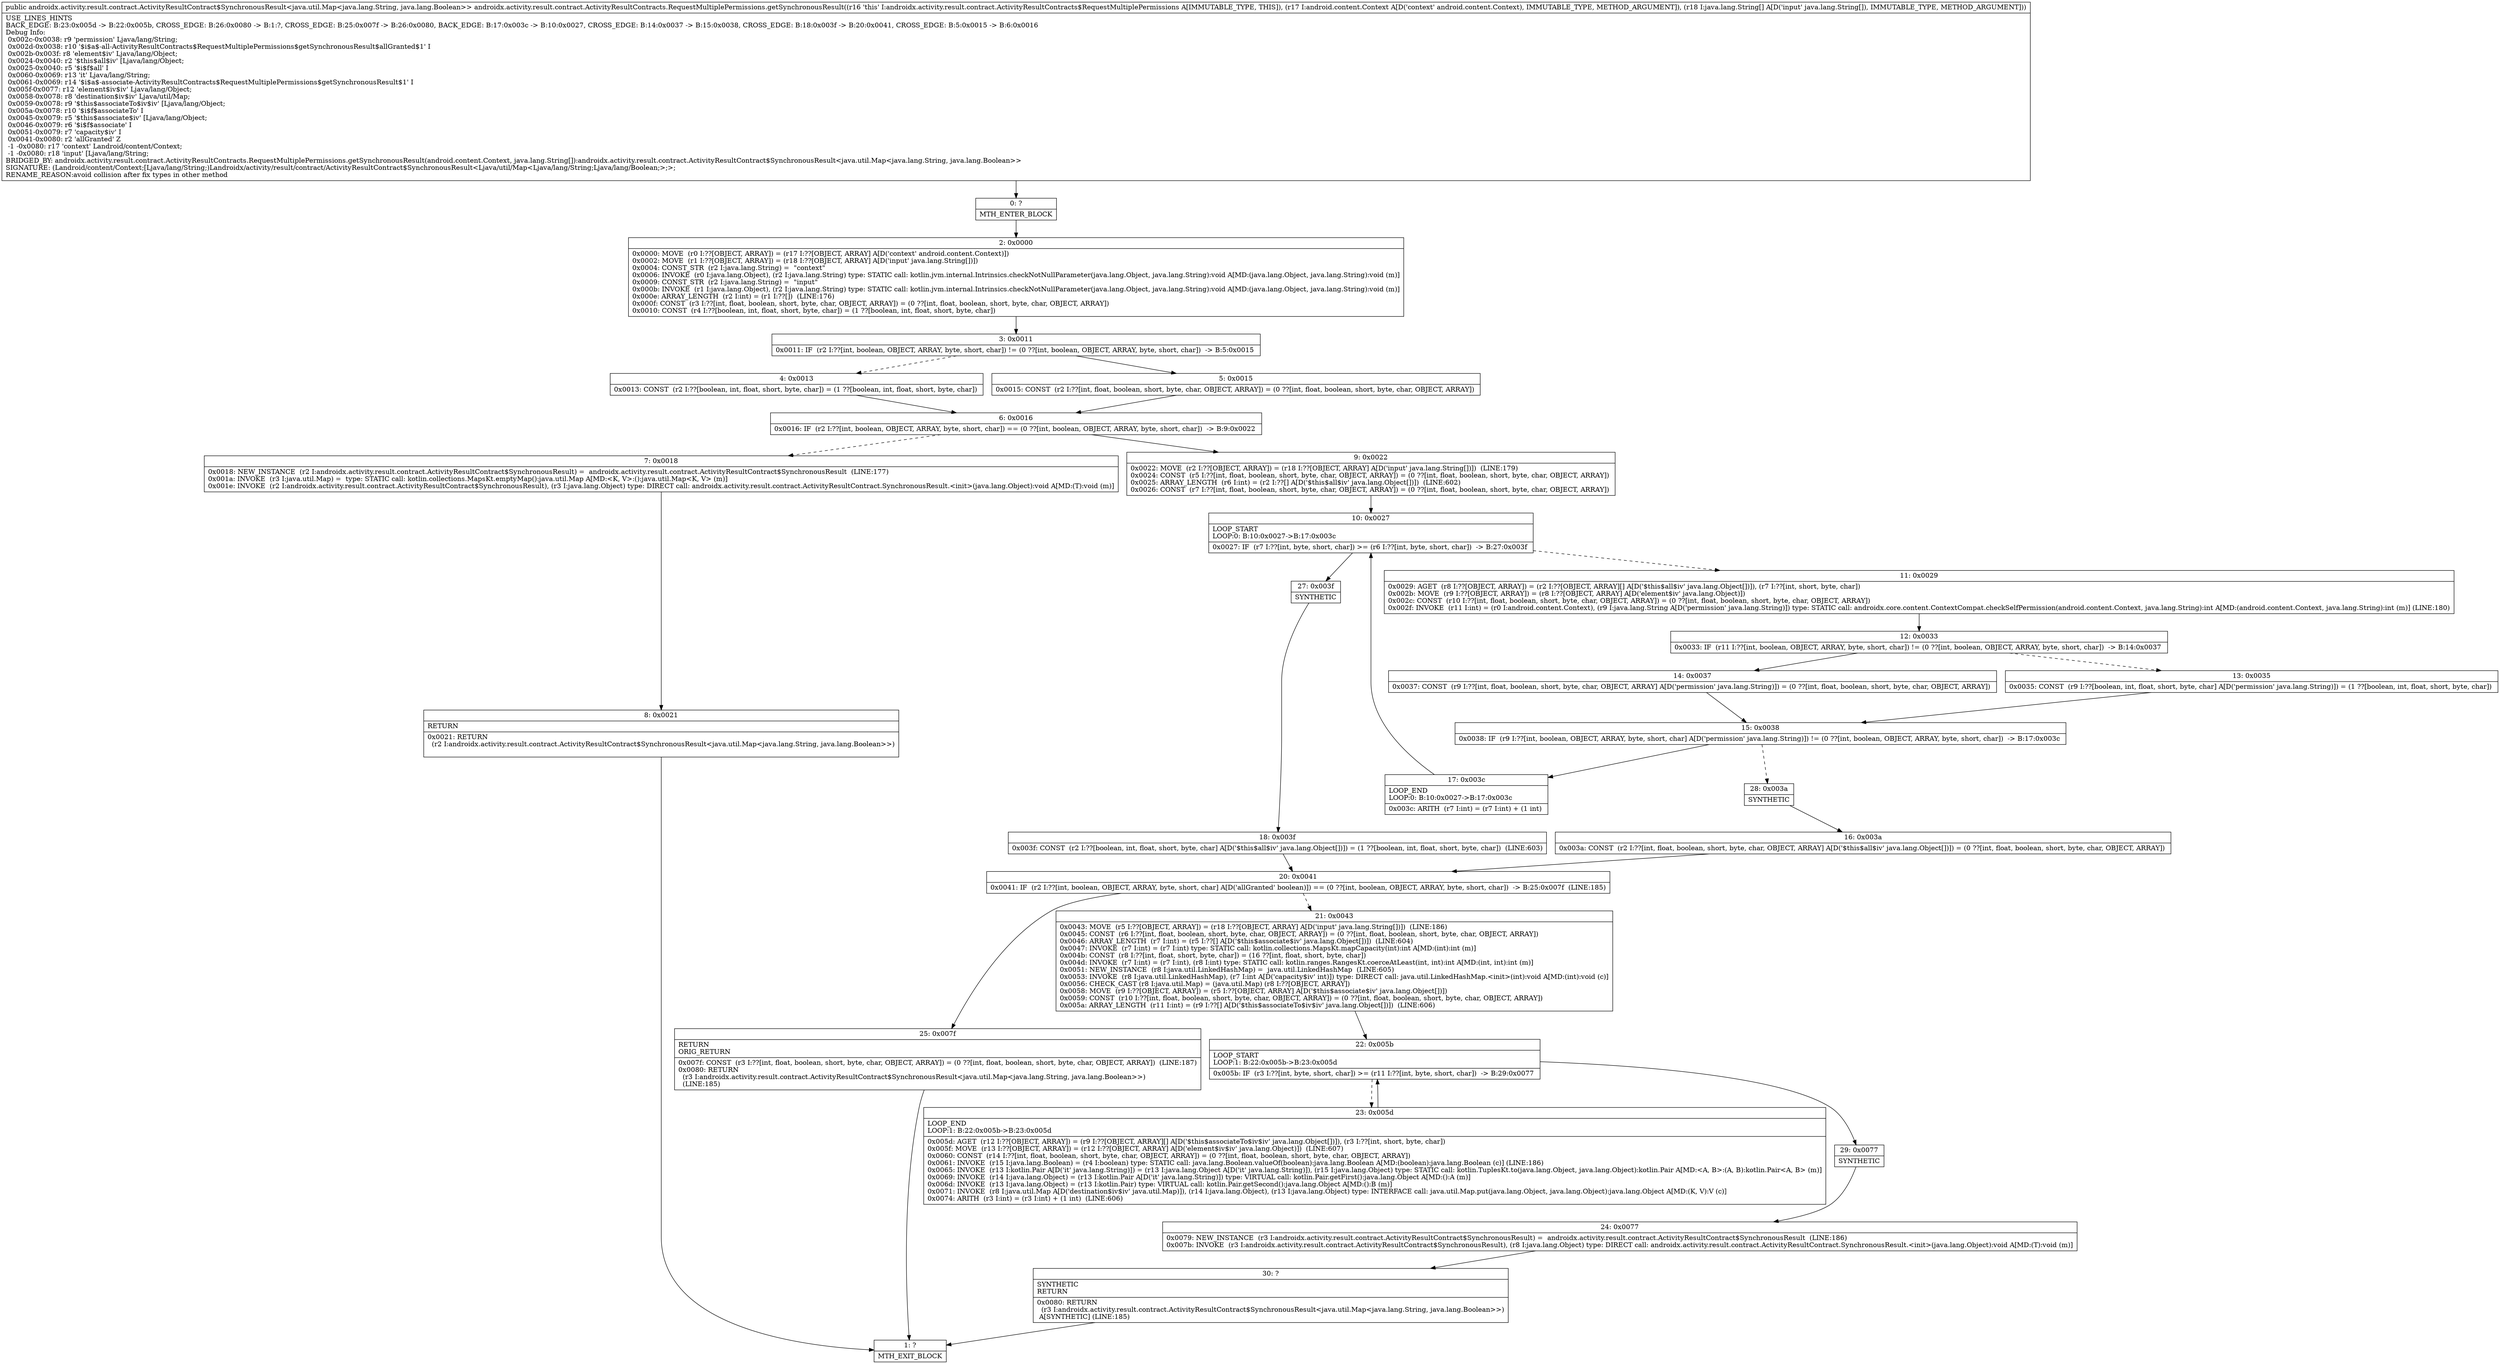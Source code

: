 digraph "CFG forandroidx.activity.result.contract.ActivityResultContracts.RequestMultiplePermissions.getSynchronousResult(Landroid\/content\/Context;[Ljava\/lang\/String;)Landroidx\/activity\/result\/contract\/ActivityResultContract$SynchronousResult;" {
Node_0 [shape=record,label="{0\:\ ?|MTH_ENTER_BLOCK\l}"];
Node_2 [shape=record,label="{2\:\ 0x0000|0x0000: MOVE  (r0 I:??[OBJECT, ARRAY]) = (r17 I:??[OBJECT, ARRAY] A[D('context' android.content.Context)]) \l0x0002: MOVE  (r1 I:??[OBJECT, ARRAY]) = (r18 I:??[OBJECT, ARRAY] A[D('input' java.lang.String[])]) \l0x0004: CONST_STR  (r2 I:java.lang.String) =  \"context\" \l0x0006: INVOKE  (r0 I:java.lang.Object), (r2 I:java.lang.String) type: STATIC call: kotlin.jvm.internal.Intrinsics.checkNotNullParameter(java.lang.Object, java.lang.String):void A[MD:(java.lang.Object, java.lang.String):void (m)]\l0x0009: CONST_STR  (r2 I:java.lang.String) =  \"input\" \l0x000b: INVOKE  (r1 I:java.lang.Object), (r2 I:java.lang.String) type: STATIC call: kotlin.jvm.internal.Intrinsics.checkNotNullParameter(java.lang.Object, java.lang.String):void A[MD:(java.lang.Object, java.lang.String):void (m)]\l0x000e: ARRAY_LENGTH  (r2 I:int) = (r1 I:??[])  (LINE:176)\l0x000f: CONST  (r3 I:??[int, float, boolean, short, byte, char, OBJECT, ARRAY]) = (0 ??[int, float, boolean, short, byte, char, OBJECT, ARRAY]) \l0x0010: CONST  (r4 I:??[boolean, int, float, short, byte, char]) = (1 ??[boolean, int, float, short, byte, char]) \l}"];
Node_3 [shape=record,label="{3\:\ 0x0011|0x0011: IF  (r2 I:??[int, boolean, OBJECT, ARRAY, byte, short, char]) != (0 ??[int, boolean, OBJECT, ARRAY, byte, short, char])  \-\> B:5:0x0015 \l}"];
Node_4 [shape=record,label="{4\:\ 0x0013|0x0013: CONST  (r2 I:??[boolean, int, float, short, byte, char]) = (1 ??[boolean, int, float, short, byte, char]) \l}"];
Node_6 [shape=record,label="{6\:\ 0x0016|0x0016: IF  (r2 I:??[int, boolean, OBJECT, ARRAY, byte, short, char]) == (0 ??[int, boolean, OBJECT, ARRAY, byte, short, char])  \-\> B:9:0x0022 \l}"];
Node_7 [shape=record,label="{7\:\ 0x0018|0x0018: NEW_INSTANCE  (r2 I:androidx.activity.result.contract.ActivityResultContract$SynchronousResult) =  androidx.activity.result.contract.ActivityResultContract$SynchronousResult  (LINE:177)\l0x001a: INVOKE  (r3 I:java.util.Map) =  type: STATIC call: kotlin.collections.MapsKt.emptyMap():java.util.Map A[MD:\<K, V\>:():java.util.Map\<K, V\> (m)]\l0x001e: INVOKE  (r2 I:androidx.activity.result.contract.ActivityResultContract$SynchronousResult), (r3 I:java.lang.Object) type: DIRECT call: androidx.activity.result.contract.ActivityResultContract.SynchronousResult.\<init\>(java.lang.Object):void A[MD:(T):void (m)]\l}"];
Node_8 [shape=record,label="{8\:\ 0x0021|RETURN\l|0x0021: RETURN  \l  (r2 I:androidx.activity.result.contract.ActivityResultContract$SynchronousResult\<java.util.Map\<java.lang.String, java.lang.Boolean\>\>)\l \l}"];
Node_1 [shape=record,label="{1\:\ ?|MTH_EXIT_BLOCK\l}"];
Node_9 [shape=record,label="{9\:\ 0x0022|0x0022: MOVE  (r2 I:??[OBJECT, ARRAY]) = (r18 I:??[OBJECT, ARRAY] A[D('input' java.lang.String[])])  (LINE:179)\l0x0024: CONST  (r5 I:??[int, float, boolean, short, byte, char, OBJECT, ARRAY]) = (0 ??[int, float, boolean, short, byte, char, OBJECT, ARRAY]) \l0x0025: ARRAY_LENGTH  (r6 I:int) = (r2 I:??[] A[D('$this$all$iv' java.lang.Object[])])  (LINE:602)\l0x0026: CONST  (r7 I:??[int, float, boolean, short, byte, char, OBJECT, ARRAY]) = (0 ??[int, float, boolean, short, byte, char, OBJECT, ARRAY]) \l}"];
Node_10 [shape=record,label="{10\:\ 0x0027|LOOP_START\lLOOP:0: B:10:0x0027\-\>B:17:0x003c\l|0x0027: IF  (r7 I:??[int, byte, short, char]) \>= (r6 I:??[int, byte, short, char])  \-\> B:27:0x003f \l}"];
Node_11 [shape=record,label="{11\:\ 0x0029|0x0029: AGET  (r8 I:??[OBJECT, ARRAY]) = (r2 I:??[OBJECT, ARRAY][] A[D('$this$all$iv' java.lang.Object[])]), (r7 I:??[int, short, byte, char]) \l0x002b: MOVE  (r9 I:??[OBJECT, ARRAY]) = (r8 I:??[OBJECT, ARRAY] A[D('element$iv' java.lang.Object)]) \l0x002c: CONST  (r10 I:??[int, float, boolean, short, byte, char, OBJECT, ARRAY]) = (0 ??[int, float, boolean, short, byte, char, OBJECT, ARRAY]) \l0x002f: INVOKE  (r11 I:int) = (r0 I:android.content.Context), (r9 I:java.lang.String A[D('permission' java.lang.String)]) type: STATIC call: androidx.core.content.ContextCompat.checkSelfPermission(android.content.Context, java.lang.String):int A[MD:(android.content.Context, java.lang.String):int (m)] (LINE:180)\l}"];
Node_12 [shape=record,label="{12\:\ 0x0033|0x0033: IF  (r11 I:??[int, boolean, OBJECT, ARRAY, byte, short, char]) != (0 ??[int, boolean, OBJECT, ARRAY, byte, short, char])  \-\> B:14:0x0037 \l}"];
Node_13 [shape=record,label="{13\:\ 0x0035|0x0035: CONST  (r9 I:??[boolean, int, float, short, byte, char] A[D('permission' java.lang.String)]) = (1 ??[boolean, int, float, short, byte, char]) \l}"];
Node_15 [shape=record,label="{15\:\ 0x0038|0x0038: IF  (r9 I:??[int, boolean, OBJECT, ARRAY, byte, short, char] A[D('permission' java.lang.String)]) != (0 ??[int, boolean, OBJECT, ARRAY, byte, short, char])  \-\> B:17:0x003c \l}"];
Node_17 [shape=record,label="{17\:\ 0x003c|LOOP_END\lLOOP:0: B:10:0x0027\-\>B:17:0x003c\l|0x003c: ARITH  (r7 I:int) = (r7 I:int) + (1 int) \l}"];
Node_28 [shape=record,label="{28\:\ 0x003a|SYNTHETIC\l}"];
Node_16 [shape=record,label="{16\:\ 0x003a|0x003a: CONST  (r2 I:??[int, float, boolean, short, byte, char, OBJECT, ARRAY] A[D('$this$all$iv' java.lang.Object[])]) = (0 ??[int, float, boolean, short, byte, char, OBJECT, ARRAY]) \l}"];
Node_20 [shape=record,label="{20\:\ 0x0041|0x0041: IF  (r2 I:??[int, boolean, OBJECT, ARRAY, byte, short, char] A[D('allGranted' boolean)]) == (0 ??[int, boolean, OBJECT, ARRAY, byte, short, char])  \-\> B:25:0x007f  (LINE:185)\l}"];
Node_21 [shape=record,label="{21\:\ 0x0043|0x0043: MOVE  (r5 I:??[OBJECT, ARRAY]) = (r18 I:??[OBJECT, ARRAY] A[D('input' java.lang.String[])])  (LINE:186)\l0x0045: CONST  (r6 I:??[int, float, boolean, short, byte, char, OBJECT, ARRAY]) = (0 ??[int, float, boolean, short, byte, char, OBJECT, ARRAY]) \l0x0046: ARRAY_LENGTH  (r7 I:int) = (r5 I:??[] A[D('$this$associate$iv' java.lang.Object[])])  (LINE:604)\l0x0047: INVOKE  (r7 I:int) = (r7 I:int) type: STATIC call: kotlin.collections.MapsKt.mapCapacity(int):int A[MD:(int):int (m)]\l0x004b: CONST  (r8 I:??[int, float, short, byte, char]) = (16 ??[int, float, short, byte, char]) \l0x004d: INVOKE  (r7 I:int) = (r7 I:int), (r8 I:int) type: STATIC call: kotlin.ranges.RangesKt.coerceAtLeast(int, int):int A[MD:(int, int):int (m)]\l0x0051: NEW_INSTANCE  (r8 I:java.util.LinkedHashMap) =  java.util.LinkedHashMap  (LINE:605)\l0x0053: INVOKE  (r8 I:java.util.LinkedHashMap), (r7 I:int A[D('capacity$iv' int)]) type: DIRECT call: java.util.LinkedHashMap.\<init\>(int):void A[MD:(int):void (c)]\l0x0056: CHECK_CAST (r8 I:java.util.Map) = (java.util.Map) (r8 I:??[OBJECT, ARRAY]) \l0x0058: MOVE  (r9 I:??[OBJECT, ARRAY]) = (r5 I:??[OBJECT, ARRAY] A[D('$this$associate$iv' java.lang.Object[])]) \l0x0059: CONST  (r10 I:??[int, float, boolean, short, byte, char, OBJECT, ARRAY]) = (0 ??[int, float, boolean, short, byte, char, OBJECT, ARRAY]) \l0x005a: ARRAY_LENGTH  (r11 I:int) = (r9 I:??[] A[D('$this$associateTo$iv$iv' java.lang.Object[])])  (LINE:606)\l}"];
Node_22 [shape=record,label="{22\:\ 0x005b|LOOP_START\lLOOP:1: B:22:0x005b\-\>B:23:0x005d\l|0x005b: IF  (r3 I:??[int, byte, short, char]) \>= (r11 I:??[int, byte, short, char])  \-\> B:29:0x0077 \l}"];
Node_23 [shape=record,label="{23\:\ 0x005d|LOOP_END\lLOOP:1: B:22:0x005b\-\>B:23:0x005d\l|0x005d: AGET  (r12 I:??[OBJECT, ARRAY]) = (r9 I:??[OBJECT, ARRAY][] A[D('$this$associateTo$iv$iv' java.lang.Object[])]), (r3 I:??[int, short, byte, char]) \l0x005f: MOVE  (r13 I:??[OBJECT, ARRAY]) = (r12 I:??[OBJECT, ARRAY] A[D('element$iv$iv' java.lang.Object)])  (LINE:607)\l0x0060: CONST  (r14 I:??[int, float, boolean, short, byte, char, OBJECT, ARRAY]) = (0 ??[int, float, boolean, short, byte, char, OBJECT, ARRAY]) \l0x0061: INVOKE  (r15 I:java.lang.Boolean) = (r4 I:boolean) type: STATIC call: java.lang.Boolean.valueOf(boolean):java.lang.Boolean A[MD:(boolean):java.lang.Boolean (c)] (LINE:186)\l0x0065: INVOKE  (r13 I:kotlin.Pair A[D('it' java.lang.String)]) = (r13 I:java.lang.Object A[D('it' java.lang.String)]), (r15 I:java.lang.Object) type: STATIC call: kotlin.TuplesKt.to(java.lang.Object, java.lang.Object):kotlin.Pair A[MD:\<A, B\>:(A, B):kotlin.Pair\<A, B\> (m)]\l0x0069: INVOKE  (r14 I:java.lang.Object) = (r13 I:kotlin.Pair A[D('it' java.lang.String)]) type: VIRTUAL call: kotlin.Pair.getFirst():java.lang.Object A[MD:():A (m)]\l0x006d: INVOKE  (r13 I:java.lang.Object) = (r13 I:kotlin.Pair) type: VIRTUAL call: kotlin.Pair.getSecond():java.lang.Object A[MD:():B (m)]\l0x0071: INVOKE  (r8 I:java.util.Map A[D('destination$iv$iv' java.util.Map)]), (r14 I:java.lang.Object), (r13 I:java.lang.Object) type: INTERFACE call: java.util.Map.put(java.lang.Object, java.lang.Object):java.lang.Object A[MD:(K, V):V (c)]\l0x0074: ARITH  (r3 I:int) = (r3 I:int) + (1 int)  (LINE:606)\l}"];
Node_29 [shape=record,label="{29\:\ 0x0077|SYNTHETIC\l}"];
Node_24 [shape=record,label="{24\:\ 0x0077|0x0079: NEW_INSTANCE  (r3 I:androidx.activity.result.contract.ActivityResultContract$SynchronousResult) =  androidx.activity.result.contract.ActivityResultContract$SynchronousResult  (LINE:186)\l0x007b: INVOKE  (r3 I:androidx.activity.result.contract.ActivityResultContract$SynchronousResult), (r8 I:java.lang.Object) type: DIRECT call: androidx.activity.result.contract.ActivityResultContract.SynchronousResult.\<init\>(java.lang.Object):void A[MD:(T):void (m)]\l}"];
Node_30 [shape=record,label="{30\:\ ?|SYNTHETIC\lRETURN\l|0x0080: RETURN  \l  (r3 I:androidx.activity.result.contract.ActivityResultContract$SynchronousResult\<java.util.Map\<java.lang.String, java.lang.Boolean\>\>)\l A[SYNTHETIC] (LINE:185)\l}"];
Node_25 [shape=record,label="{25\:\ 0x007f|RETURN\lORIG_RETURN\l|0x007f: CONST  (r3 I:??[int, float, boolean, short, byte, char, OBJECT, ARRAY]) = (0 ??[int, float, boolean, short, byte, char, OBJECT, ARRAY])  (LINE:187)\l0x0080: RETURN  \l  (r3 I:androidx.activity.result.contract.ActivityResultContract$SynchronousResult\<java.util.Map\<java.lang.String, java.lang.Boolean\>\>)\l  (LINE:185)\l}"];
Node_14 [shape=record,label="{14\:\ 0x0037|0x0037: CONST  (r9 I:??[int, float, boolean, short, byte, char, OBJECT, ARRAY] A[D('permission' java.lang.String)]) = (0 ??[int, float, boolean, short, byte, char, OBJECT, ARRAY]) \l}"];
Node_27 [shape=record,label="{27\:\ 0x003f|SYNTHETIC\l}"];
Node_18 [shape=record,label="{18\:\ 0x003f|0x003f: CONST  (r2 I:??[boolean, int, float, short, byte, char] A[D('$this$all$iv' java.lang.Object[])]) = (1 ??[boolean, int, float, short, byte, char])  (LINE:603)\l}"];
Node_5 [shape=record,label="{5\:\ 0x0015|0x0015: CONST  (r2 I:??[int, float, boolean, short, byte, char, OBJECT, ARRAY]) = (0 ??[int, float, boolean, short, byte, char, OBJECT, ARRAY]) \l}"];
MethodNode[shape=record,label="{public androidx.activity.result.contract.ActivityResultContract$SynchronousResult\<java.util.Map\<java.lang.String, java.lang.Boolean\>\> androidx.activity.result.contract.ActivityResultContracts.RequestMultiplePermissions.getSynchronousResult((r16 'this' I:androidx.activity.result.contract.ActivityResultContracts$RequestMultiplePermissions A[IMMUTABLE_TYPE, THIS]), (r17 I:android.content.Context A[D('context' android.content.Context), IMMUTABLE_TYPE, METHOD_ARGUMENT]), (r18 I:java.lang.String[] A[D('input' java.lang.String[]), IMMUTABLE_TYPE, METHOD_ARGUMENT]))  | USE_LINES_HINTS\lBACK_EDGE: B:23:0x005d \-\> B:22:0x005b, CROSS_EDGE: B:26:0x0080 \-\> B:1:?, CROSS_EDGE: B:25:0x007f \-\> B:26:0x0080, BACK_EDGE: B:17:0x003c \-\> B:10:0x0027, CROSS_EDGE: B:14:0x0037 \-\> B:15:0x0038, CROSS_EDGE: B:18:0x003f \-\> B:20:0x0041, CROSS_EDGE: B:5:0x0015 \-\> B:6:0x0016\lDebug Info:\l  0x002c\-0x0038: r9 'permission' Ljava\/lang\/String;\l  0x002d\-0x0038: r10 '$i$a$\-all\-ActivityResultContracts$RequestMultiplePermissions$getSynchronousResult$allGranted$1' I\l  0x002b\-0x003f: r8 'element$iv' Ljava\/lang\/Object;\l  0x0024\-0x0040: r2 '$this$all$iv' [Ljava\/lang\/Object;\l  0x0025\-0x0040: r5 '$i$f$all' I\l  0x0060\-0x0069: r13 'it' Ljava\/lang\/String;\l  0x0061\-0x0069: r14 '$i$a$\-associate\-ActivityResultContracts$RequestMultiplePermissions$getSynchronousResult$1' I\l  0x005f\-0x0077: r12 'element$iv$iv' Ljava\/lang\/Object;\l  0x0058\-0x0078: r8 'destination$iv$iv' Ljava\/util\/Map;\l  0x0059\-0x0078: r9 '$this$associateTo$iv$iv' [Ljava\/lang\/Object;\l  0x005a\-0x0078: r10 '$i$f$associateTo' I\l  0x0045\-0x0079: r5 '$this$associate$iv' [Ljava\/lang\/Object;\l  0x0046\-0x0079: r6 '$i$f$associate' I\l  0x0051\-0x0079: r7 'capacity$iv' I\l  0x0041\-0x0080: r2 'allGranted' Z\l  \-1 \-0x0080: r17 'context' Landroid\/content\/Context;\l  \-1 \-0x0080: r18 'input' [Ljava\/lang\/String;\lBRIDGED_BY: androidx.activity.result.contract.ActivityResultContracts.RequestMultiplePermissions.getSynchronousResult(android.content.Context, java.lang.String[]):androidx.activity.result.contract.ActivityResultContract$SynchronousResult\<java.util.Map\<java.lang.String, java.lang.Boolean\>\>\lSIGNATURE: (Landroid\/content\/Context;[Ljava\/lang\/String;)Landroidx\/activity\/result\/contract\/ActivityResultContract$SynchronousResult\<Ljava\/util\/Map\<Ljava\/lang\/String;Ljava\/lang\/Boolean;\>;\>;\lRENAME_REASON:avoid collision after fix types in other method\l}"];
MethodNode -> Node_0;Node_0 -> Node_2;
Node_2 -> Node_3;
Node_3 -> Node_4[style=dashed];
Node_3 -> Node_5;
Node_4 -> Node_6;
Node_6 -> Node_7[style=dashed];
Node_6 -> Node_9;
Node_7 -> Node_8;
Node_8 -> Node_1;
Node_9 -> Node_10;
Node_10 -> Node_11[style=dashed];
Node_10 -> Node_27;
Node_11 -> Node_12;
Node_12 -> Node_13[style=dashed];
Node_12 -> Node_14;
Node_13 -> Node_15;
Node_15 -> Node_17;
Node_15 -> Node_28[style=dashed];
Node_17 -> Node_10;
Node_28 -> Node_16;
Node_16 -> Node_20;
Node_20 -> Node_21[style=dashed];
Node_20 -> Node_25;
Node_21 -> Node_22;
Node_22 -> Node_23[style=dashed];
Node_22 -> Node_29;
Node_23 -> Node_22;
Node_29 -> Node_24;
Node_24 -> Node_30;
Node_30 -> Node_1;
Node_25 -> Node_1;
Node_14 -> Node_15;
Node_27 -> Node_18;
Node_18 -> Node_20;
Node_5 -> Node_6;
}

